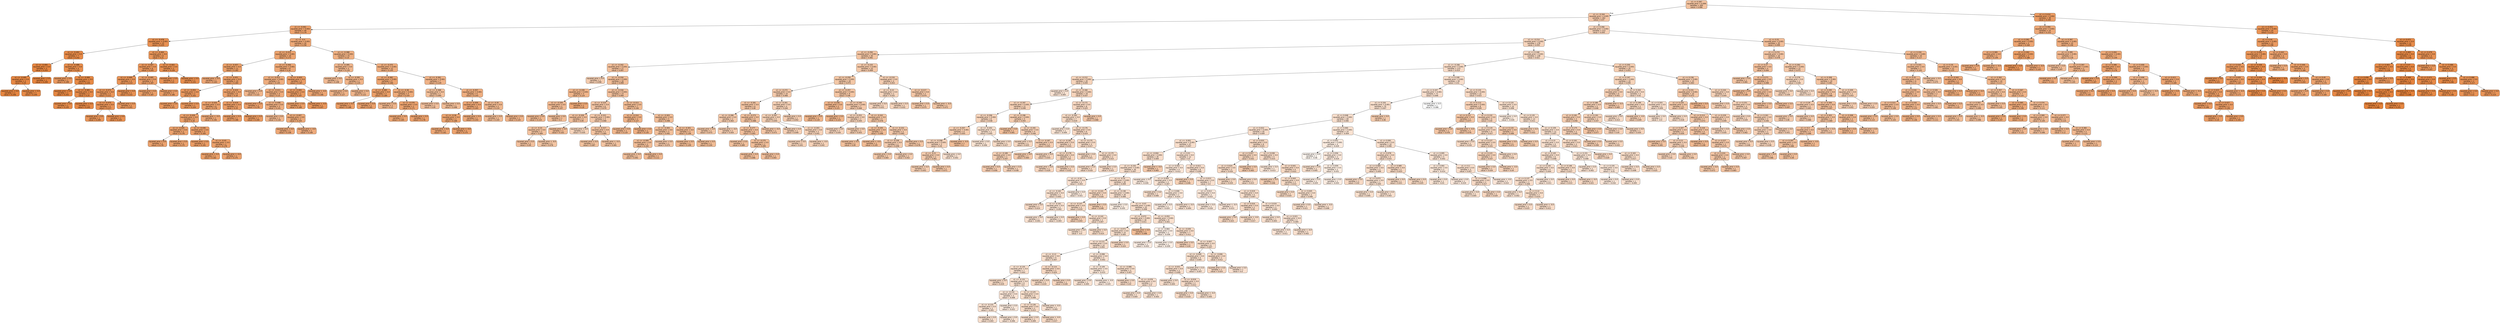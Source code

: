 digraph Tree {
node [shape=box, style="filled, rounded", color="black", fontname="helvetica"] ;
edge [fontname="helvetica"] ;
0 [label="x1 <= 0.387\nsquared_error = 0.006\nsamples = 300\nvalue = 0.086", fillcolor="#f2c29f"] ;
1 [label="x1 <= -0.344\nsquared_error = 0.005\nsamples = 262\nvalue = 0.07", fillcolor="#f4c7a8"] ;
0 -> 1 [labeldistance=2.5, labelangle=45, headlabel="True"] ;
2 [label="x1 <= -0.461\nsquared_error = 0.002\nsamples = 49\nvalue = 0.179", fillcolor="#eca16b"] ;
1 -> 2 ;
3 [label="x1 <= -0.478\nsquared_error = 0.001\nsamples = 15\nvalue = 0.225", fillcolor="#e89051"] ;
2 -> 3 ;
4 [label="x1 <= -0.492\nsquared_error = 0.0\nsamples = 7\nvalue = 0.242", fillcolor="#e78a48"] ;
3 -> 4 ;
5 [label="x1 <= -0.494\nsquared_error = 0.0\nsamples = 3\nvalue = 0.253", fillcolor="#e68641"] ;
4 -> 5 ;
6 [label="x1 <= -0.495\nsquared_error = 0.0\nsamples = 2\nvalue = 0.25", fillcolor="#e68743"] ;
5 -> 6 ;
7 [label="squared_error = 0.0\nsamples = 1\nvalue = 0.256", fillcolor="#e6853f"] ;
6 -> 7 ;
8 [label="squared_error = 0.0\nsamples = 1\nvalue = 0.244", fillcolor="#e78a47"] ;
6 -> 8 ;
9 [label="squared_error = 0.0\nsamples = 1\nvalue = 0.259", fillcolor="#e6843e"] ;
5 -> 9 ;
10 [label="x1 <= -0.488\nsquared_error = 0.0\nsamples = 4\nvalue = 0.233", fillcolor="#e88e4d"] ;
4 -> 10 ;
11 [label="squared_error = 0.0\nsamples = 1\nvalue = 0.199", fillcolor="#ea995f"] ;
10 -> 11 ;
12 [label="x1 <= -0.484\nsquared_error = 0.0\nsamples = 3\nvalue = 0.244", fillcolor="#e78a46"] ;
10 -> 12 ;
13 [label="squared_error = 0.0\nsamples = 1\nvalue = 0.252", fillcolor="#e68742"] ;
12 -> 13 ;
14 [label="x1 <= -0.481\nsquared_error = 0.0\nsamples = 2\nvalue = 0.24", fillcolor="#e78b49"] ;
12 -> 14 ;
15 [label="squared_error = 0.0\nsamples = 1\nvalue = 0.235", fillcolor="#e78d4b"] ;
14 -> 15 ;
16 [label="squared_error = 0.0\nsamples = 1\nvalue = 0.245", fillcolor="#e78946"] ;
14 -> 16 ;
17 [label="x1 <= -0.464\nsquared_error = 0.0\nsamples = 8\nvalue = 0.21", fillcolor="#e99659"] ;
3 -> 17 ;
18 [label="x1 <= -0.467\nsquared_error = 0.0\nsamples = 6\nvalue = 0.205", fillcolor="#ea975c"] ;
17 -> 18 ;
19 [label="x1 <= -0.469\nsquared_error = 0.0\nsamples = 4\nvalue = 0.214", fillcolor="#e99457"] ;
18 -> 19 ;
20 [label="x1 <= -0.472\nsquared_error = 0.0\nsamples = 3\nvalue = 0.211", fillcolor="#e99559"] ;
19 -> 20 ;
21 [label="x1 <= -0.475\nsquared_error = 0.0\nsamples = 2\nvalue = 0.217", fillcolor="#e99356"] ;
20 -> 21 ;
22 [label="squared_error = 0.0\nsamples = 1\nvalue = 0.209", fillcolor="#e9965a"] ;
21 -> 22 ;
23 [label="squared_error = 0.0\nsamples = 1\nvalue = 0.225", fillcolor="#e89051"] ;
21 -> 23 ;
24 [label="squared_error = 0.0\nsamples = 1\nvalue = 0.201", fillcolor="#ea995f"] ;
20 -> 24 ;
25 [label="squared_error = 0.0\nsamples = 1\nvalue = 0.222", fillcolor="#e89153"] ;
19 -> 25 ;
26 [label="x1 <= -0.465\nsquared_error = 0.0\nsamples = 2\nvalue = 0.187", fillcolor="#eb9e67"] ;
18 -> 26 ;
27 [label="squared_error = 0.0\nsamples = 1\nvalue = 0.187", fillcolor="#eb9e66"] ;
26 -> 27 ;
28 [label="squared_error = 0.0\nsamples = 1\nvalue = 0.186", fillcolor="#eb9e67"] ;
26 -> 28 ;
29 [label="x1 <= -0.463\nsquared_error = 0.0\nsamples = 2\nvalue = 0.226", fillcolor="#e89051"] ;
17 -> 29 ;
30 [label="squared_error = 0.0\nsamples = 1\nvalue = 0.22", fillcolor="#e99254"] ;
29 -> 30 ;
31 [label="squared_error = 0.0\nsamples = 1\nvalue = 0.231", fillcolor="#e88e4e"] ;
29 -> 31 ;
32 [label="x1 <= -0.4\nsquared_error = 0.001\nsamples = 34\nvalue = 0.158", fillcolor="#eda876"] ;
2 -> 32 ;
33 [label="x1 <= -0.415\nsquared_error = 0.001\nsamples = 19\nvalue = 0.173", fillcolor="#eca36e"] ;
32 -> 33 ;
34 [label="x1 <= -0.457\nsquared_error = 0.0\nsamples = 11\nvalue = 0.182", fillcolor="#eba069"] ;
33 -> 34 ;
35 [label="squared_error = 0.0\nsamples = 1\nvalue = 0.163", fillcolor="#eda674"] ;
34 -> 35 ;
36 [label="x1 <= -0.451\nsquared_error = 0.0\nsamples = 10\nvalue = 0.184", fillcolor="#eb9f68"] ;
34 -> 36 ;
37 [label="x1 <= -0.454\nsquared_error = 0.0\nsamples = 2\nvalue = 0.202", fillcolor="#ea985e"] ;
36 -> 37 ;
38 [label="squared_error = 0.0\nsamples = 1\nvalue = 0.201", fillcolor="#ea995f"] ;
37 -> 38 ;
39 [label="squared_error = 0.0\nsamples = 1\nvalue = 0.204", fillcolor="#ea985d"] ;
37 -> 39 ;
40 [label="x1 <= -0.424\nsquared_error = 0.0\nsamples = 8\nvalue = 0.18", fillcolor="#eca16b"] ;
36 -> 40 ;
41 [label="x1 <= -0.426\nsquared_error = 0.0\nsamples = 6\nvalue = 0.176", fillcolor="#eca26d"] ;
40 -> 41 ;
42 [label="x1 <= -0.439\nsquared_error = 0.0\nsamples = 5\nvalue = 0.18", fillcolor="#eba06a"] ;
41 -> 42 ;
43 [label="x1 <= -0.445\nsquared_error = 0.0\nsamples = 2\nvalue = 0.176", fillcolor="#eca26d"] ;
42 -> 43 ;
44 [label="squared_error = 0.0\nsamples = 1\nvalue = 0.176", fillcolor="#eca26d"] ;
43 -> 44 ;
45 [label="squared_error = 0.0\nsamples = 1\nvalue = 0.175", fillcolor="#eca26d"] ;
43 -> 45 ;
46 [label="x1 <= -0.436\nsquared_error = 0.0\nsamples = 3\nvalue = 0.183", fillcolor="#eb9f69"] ;
42 -> 46 ;
47 [label="squared_error = 0.0\nsamples = 1\nvalue = 0.191", fillcolor="#eb9c64"] ;
46 -> 47 ;
48 [label="x1 <= -0.43\nsquared_error = 0.0\nsamples = 2\nvalue = 0.178", fillcolor="#eca16b"] ;
46 -> 48 ;
49 [label="squared_error = 0.0\nsamples = 1\nvalue = 0.182", fillcolor="#eba069"] ;
48 -> 49 ;
50 [label="squared_error = -0.0\nsamples = 1\nvalue = 0.175", fillcolor="#eca26d"] ;
48 -> 50 ;
51 [label="squared_error = -0.0\nsamples = 1\nvalue = 0.156", fillcolor="#eda978"] ;
41 -> 51 ;
52 [label="x1 <= -0.419\nsquared_error = 0.0\nsamples = 2\nvalue = 0.19", fillcolor="#eb9d65"] ;
40 -> 52 ;
53 [label="squared_error = 0.0\nsamples = 1\nvalue = 0.186", fillcolor="#eb9e67"] ;
52 -> 53 ;
54 [label="squared_error = 0.0\nsamples = 1\nvalue = 0.194", fillcolor="#ea9b62"] ;
52 -> 54 ;
55 [label="x1 <= -0.406\nsquared_error = 0.001\nsamples = 8\nvalue = 0.16", fillcolor="#eda775"] ;
33 -> 55 ;
56 [label="x1 <= -0.413\nsquared_error = 0.001\nsamples = 5\nvalue = 0.145", fillcolor="#eead7e"] ;
55 -> 56 ;
57 [label="squared_error = 0.0\nsamples = 1\nvalue = 0.122", fillcolor="#f0b58b"] ;
56 -> 57 ;
58 [label="x1 <= -0.411\nsquared_error = 0.0\nsamples = 4\nvalue = 0.15", fillcolor="#eeab7b"] ;
56 -> 58 ;
59 [label="squared_error = 0.0\nsamples = 1\nvalue = 0.178", fillcolor="#eca16c"] ;
58 -> 59 ;
60 [label="x1 <= -0.408\nsquared_error = 0.0\nsamples = 3\nvalue = 0.141", fillcolor="#eeae80"] ;
58 -> 60 ;
61 [label="squared_error = 0.0\nsamples = 1\nvalue = 0.116", fillcolor="#f0b78e"] ;
60 -> 61 ;
62 [label="x1 <= -0.407\nsquared_error = 0.0\nsamples = 2\nvalue = 0.154", fillcolor="#edaa79"] ;
60 -> 62 ;
63 [label="squared_error = 0.0\nsamples = 1\nvalue = 0.158", fillcolor="#eda877"] ;
62 -> 63 ;
64 [label="squared_error = -0.0\nsamples = 1\nvalue = 0.149", fillcolor="#eeab7c"] ;
62 -> 64 ;
65 [label="x1 <= -0.403\nsquared_error = 0.0\nsamples = 3\nvalue = 0.187", fillcolor="#eb9e67"] ;
55 -> 65 ;
66 [label="x1 <= -0.404\nsquared_error = 0.0\nsamples = 2\nvalue = 0.197", fillcolor="#ea9a61"] ;
65 -> 66 ;
67 [label="squared_error = 0.0\nsamples = 1\nvalue = 0.188", fillcolor="#eb9e66"] ;
66 -> 67 ;
68 [label="squared_error = -0.0\nsamples = 1\nvalue = 0.207", fillcolor="#ea975b"] ;
66 -> 68 ;
69 [label="squared_error = -0.0\nsamples = 1\nvalue = 0.166", fillcolor="#eda572"] ;
65 -> 69 ;
70 [label="x1 <= -0.388\nsquared_error = 0.001\nsamples = 15\nvalue = 0.14", fillcolor="#eeaf81"] ;
32 -> 70 ;
71 [label="x1 <= -0.395\nsquared_error = 0.0\nsamples = 3\nvalue = 0.119", fillcolor="#f0b68d"] ;
70 -> 71 ;
72 [label="squared_error = 0.0\nsamples = 1\nvalue = 0.108", fillcolor="#f1ba93"] ;
71 -> 72 ;
73 [label="x1 <= -0.391\nsquared_error = 0.0\nsamples = 2\nvalue = 0.124", fillcolor="#f0b489"] ;
71 -> 73 ;
74 [label="squared_error = 0.0\nsamples = 1\nvalue = 0.127", fillcolor="#efb388"] ;
73 -> 74 ;
75 [label="squared_error = 0.0\nsamples = 1\nvalue = 0.122", fillcolor="#f0b58b"] ;
73 -> 75 ;
76 [label="x1 <= -0.375\nsquared_error = 0.001\nsamples = 12\nvalue = 0.145", fillcolor="#eead7e"] ;
70 -> 76 ;
77 [label="x1 <= -0.382\nsquared_error = 0.001\nsamples = 5\nvalue = 0.166", fillcolor="#eca572"] ;
76 -> 77 ;
78 [label="x1 <= -0.385\nsquared_error = 0.0\nsamples = 2\nvalue = 0.184", fillcolor="#eb9f68"] ;
77 -> 78 ;
79 [label="squared_error = 0.0\nsamples = 1\nvalue = 0.188", fillcolor="#eb9e66"] ;
78 -> 79 ;
80 [label="squared_error = 0.0\nsamples = 1\nvalue = 0.181", fillcolor="#eba06a"] ;
78 -> 80 ;
81 [label="x1 <= -0.38\nsquared_error = 0.001\nsamples = 3\nvalue = 0.154", fillcolor="#edaa79"] ;
77 -> 81 ;
82 [label="squared_error = 0.0\nsamples = 1\nvalue = 0.12", fillcolor="#f0b68c"] ;
81 -> 82 ;
83 [label="x1 <= -0.379\nsquared_error = 0.0\nsamples = 2\nvalue = 0.171", fillcolor="#eca36f"] ;
81 -> 83 ;
84 [label="squared_error = 0.0\nsamples = 1\nvalue = 0.165", fillcolor="#eda673"] ;
83 -> 84 ;
85 [label="squared_error = 0.0\nsamples = 1\nvalue = 0.178", fillcolor="#eca16c"] ;
83 -> 85 ;
86 [label="x1 <= -0.361\nsquared_error = 0.001\nsamples = 7\nvalue = 0.129", fillcolor="#efb287"] ;
76 -> 86 ;
87 [label="x1 <= -0.368\nsquared_error = 0.0\nsamples = 2\nvalue = 0.094", fillcolor="#f2bf9a"] ;
86 -> 87 ;
88 [label="squared_error = 0.0\nsamples = 1\nvalue = 0.09", fillcolor="#f2c09d"] ;
87 -> 88 ;
89 [label="squared_error = 0.0\nsamples = 1\nvalue = 0.098", fillcolor="#f2be98"] ;
87 -> 89 ;
90 [label="x1 <= -0.357\nsquared_error = 0.001\nsamples = 5\nvalue = 0.143", fillcolor="#eead7f"] ;
86 -> 90 ;
91 [label="x1 <= -0.359\nsquared_error = 0.0\nsamples = 3\nvalue = 0.163", fillcolor="#eda674"] ;
90 -> 91 ;
92 [label="x1 <= -0.36\nsquared_error = 0.0\nsamples = 2\nvalue = 0.168", fillcolor="#eca571"] ;
91 -> 92 ;
93 [label="squared_error = 0.0\nsamples = 1\nvalue = 0.161", fillcolor="#eda775"] ;
92 -> 93 ;
94 [label="squared_error = -0.0\nsamples = 1\nvalue = 0.175", fillcolor="#eca26d"] ;
92 -> 94 ;
95 [label="squared_error = 0.0\nsamples = 1\nvalue = 0.153", fillcolor="#edaa79"] ;
91 -> 95 ;
96 [label="x1 <= -0.35\nsquared_error = 0.0\nsamples = 2\nvalue = 0.114", fillcolor="#f0b88f"] ;
90 -> 96 ;
97 [label="squared_error = 0.0\nsamples = 1\nvalue = 0.103", fillcolor="#f1bc95"] ;
96 -> 97 ;
98 [label="squared_error = 0.0\nsamples = 1\nvalue = 0.124", fillcolor="#f0b48a"] ;
96 -> 98 ;
99 [label="x1 <= 0.266\nsquared_error = 0.002\nsamples = 213\nvalue = 0.045", fillcolor="#f5d0b6"] ;
1 -> 99 ;
100 [label="x1 <= -0.214\nsquared_error = 0.002\nsamples = 178\nvalue = 0.035", fillcolor="#f6d4bc"] ;
99 -> 100 ;
101 [label="x1 <= -0.294\nsquared_error = 0.001\nsamples = 40\nvalue = 0.081", fillcolor="#f3c4a2"] ;
100 -> 101 ;
102 [label="x1 <= -0.342\nsquared_error = 0.001\nsamples = 17\nvalue = 0.097", fillcolor="#f2be99"] ;
101 -> 102 ;
103 [label="squared_error = 0.0\nsamples = 1\nvalue = 0.058", fillcolor="#f4ccaf"] ;
102 -> 103 ;
104 [label="x1 <= -0.334\nsquared_error = 0.001\nsamples = 16\nvalue = 0.099", fillcolor="#f1bd97"] ;
102 -> 104 ;
105 [label="x1 <= -0.339\nsquared_error = 0.001\nsamples = 3\nvalue = 0.124", fillcolor="#f0b489"] ;
104 -> 105 ;
106 [label="x1 <= -0.339\nsquared_error = 0.0\nsamples = 2\nvalue = 0.107", fillcolor="#f1ba93"] ;
105 -> 106 ;
107 [label="squared_error = 0.0\nsamples = 1\nvalue = 0.114", fillcolor="#f0b88f"] ;
106 -> 107 ;
108 [label="squared_error = 0.0\nsamples = 1\nvalue = 0.1", fillcolor="#f1bd97"] ;
106 -> 108 ;
109 [label="squared_error = 0.0\nsamples = 1\nvalue = 0.16", fillcolor="#eda876"] ;
105 -> 109 ;
110 [label="x1 <= -0.316\nsquared_error = 0.001\nsamples = 13\nvalue = 0.094", fillcolor="#f2bf9b"] ;
104 -> 110 ;
111 [label="x1 <= -0.324\nsquared_error = 0.0\nsamples = 6\nvalue = 0.079", fillcolor="#f3c4a3"] ;
110 -> 111 ;
112 [label="x1 <= -0.328\nsquared_error = 0.0\nsamples = 3\nvalue = 0.09", fillcolor="#f2c09d"] ;
111 -> 112 ;
113 [label="x1 <= -0.33\nsquared_error = 0.0\nsamples = 2\nvalue = 0.084", fillcolor="#f3c3a0"] ;
112 -> 113 ;
114 [label="squared_error = 0.0\nsamples = 1\nvalue = 0.09", fillcolor="#f2c09d"] ;
113 -> 114 ;
115 [label="squared_error = -0.0\nsamples = 1\nvalue = 0.078", fillcolor="#f3c5a3"] ;
113 -> 115 ;
116 [label="squared_error = 0.0\nsamples = 1\nvalue = 0.102", fillcolor="#f1bc96"] ;
112 -> 116 ;
117 [label="x1 <= -0.321\nsquared_error = 0.001\nsamples = 3\nvalue = 0.068", fillcolor="#f4c8a9"] ;
111 -> 117 ;
118 [label="squared_error = 0.0\nsamples = 1\nvalue = 0.035", fillcolor="#f6d4bb"] ;
117 -> 118 ;
119 [label="x1 <= -0.317\nsquared_error = 0.0\nsamples = 2\nvalue = 0.084", fillcolor="#f3c3a0"] ;
117 -> 119 ;
120 [label="squared_error = 0.0\nsamples = 1\nvalue = 0.087", fillcolor="#f2c29e"] ;
119 -> 120 ;
121 [label="squared_error = -0.0\nsamples = 1\nvalue = 0.081", fillcolor="#f3c4a2"] ;
119 -> 121 ;
122 [label="x1 <= -0.313\nsquared_error = 0.0\nsamples = 7\nvalue = 0.106", fillcolor="#f1bb94"] ;
110 -> 122 ;
123 [label="x1 <= -0.314\nsquared_error = 0.0\nsamples = 2\nvalue = 0.127", fillcolor="#efb388"] ;
122 -> 123 ;
124 [label="squared_error = 0.0\nsamples = 1\nvalue = 0.119", fillcolor="#f0b68c"] ;
123 -> 124 ;
125 [label="squared_error = 0.0\nsamples = 1\nvalue = 0.135", fillcolor="#efb083"] ;
123 -> 125 ;
126 [label="x1 <= -0.303\nsquared_error = 0.0\nsamples = 5\nvalue = 0.098", fillcolor="#f2be98"] ;
122 -> 126 ;
127 [label="x1 <= -0.304\nsquared_error = 0.0\nsamples = 3\nvalue = 0.092", fillcolor="#f2c09b"] ;
126 -> 127 ;
128 [label="x1 <= -0.309\nsquared_error = 0.0\nsamples = 2\nvalue = 0.102", fillcolor="#f1bc96"] ;
127 -> 128 ;
129 [label="squared_error = 0.0\nsamples = 1\nvalue = 0.092", fillcolor="#f2c09c"] ;
128 -> 129 ;
130 [label="squared_error = 0.0\nsamples = 1\nvalue = 0.111", fillcolor="#f1b991"] ;
128 -> 130 ;
131 [label="squared_error = 0.0\nsamples = 1\nvalue = 0.074", fillcolor="#f3c6a6"] ;
127 -> 131 ;
132 [label="x1 <= -0.301\nsquared_error = 0.0\nsamples = 2\nvalue = 0.106", fillcolor="#f1bb94"] ;
126 -> 132 ;
133 [label="squared_error = 0.0\nsamples = 1\nvalue = 0.109", fillcolor="#f1ba92"] ;
132 -> 133 ;
134 [label="squared_error = 0.0\nsamples = 1\nvalue = 0.104", fillcolor="#f1bc95"] ;
132 -> 134 ;
135 [label="x1 <= -0.225\nsquared_error = 0.001\nsamples = 23\nvalue = 0.069", fillcolor="#f4c8a8"] ;
101 -> 135 ;
136 [label="x1 <= -0.259\nsquared_error = 0.001\nsamples = 19\nvalue = 0.073", fillcolor="#f3c7a6"] ;
135 -> 136 ;
137 [label="x1 <= -0.272\nsquared_error = 0.0\nsamples = 10\nvalue = 0.066", fillcolor="#f4c9aa"] ;
136 -> 137 ;
138 [label="x1 <= -0.281\nsquared_error = 0.0\nsamples = 6\nvalue = 0.08", fillcolor="#f3c4a2"] ;
137 -> 138 ;
139 [label="x1 <= -0.286\nsquared_error = 0.0\nsamples = 2\nvalue = 0.063", fillcolor="#f4caac"] ;
138 -> 139 ;
140 [label="squared_error = 0.0\nsamples = 1\nvalue = 0.073", fillcolor="#f3c7a6"] ;
139 -> 140 ;
141 [label="squared_error = -0.0\nsamples = 1\nvalue = 0.054", fillcolor="#f5cdb1"] ;
139 -> 141 ;
142 [label="x1 <= -0.273\nsquared_error = 0.0\nsamples = 4\nvalue = 0.088", fillcolor="#f2c19e"] ;
138 -> 142 ;
143 [label="x1 <= -0.277\nsquared_error = 0.0\nsamples = 3\nvalue = 0.093", fillcolor="#f2bf9b"] ;
142 -> 143 ;
144 [label="squared_error = 0.0\nsamples = 1\nvalue = 0.089", fillcolor="#f2c19d"] ;
143 -> 144 ;
145 [label="x1 <= -0.275\nsquared_error = 0.0\nsamples = 2\nvalue = 0.095", fillcolor="#f2bf9a"] ;
143 -> 145 ;
146 [label="squared_error = 0.0\nsamples = 1\nvalue = 0.096", fillcolor="#f2be99"] ;
145 -> 146 ;
147 [label="squared_error = 0.0\nsamples = 1\nvalue = 0.093", fillcolor="#f2bf9b"] ;
145 -> 147 ;
148 [label="squared_error = -0.0\nsamples = 1\nvalue = 0.073", fillcolor="#f3c6a6"] ;
142 -> 148 ;
149 [label="x1 <= -0.261\nsquared_error = 0.0\nsamples = 4\nvalue = 0.046", fillcolor="#f5d0b5"] ;
137 -> 149 ;
150 [label="x1 <= -0.267\nsquared_error = 0.0\nsamples = 3\nvalue = 0.044", fillcolor="#f5d1b6"] ;
149 -> 150 ;
151 [label="squared_error = 0.0\nsamples = 1\nvalue = 0.049", fillcolor="#f5cfb4"] ;
150 -> 151 ;
152 [label="x1 <= -0.263\nsquared_error = 0.0\nsamples = 2\nvalue = 0.041", fillcolor="#f6d2b8"] ;
150 -> 152 ;
153 [label="squared_error = 0.0\nsamples = 1\nvalue = 0.041", fillcolor="#f6d2b8"] ;
152 -> 153 ;
154 [label="squared_error = -0.0\nsamples = 1\nvalue = 0.042", fillcolor="#f6d2b8"] ;
152 -> 154 ;
155 [label="squared_error = 0.0\nsamples = 1\nvalue = 0.052", fillcolor="#f5ceb2"] ;
149 -> 155 ;
156 [label="x1 <= -0.257\nsquared_error = 0.001\nsamples = 9\nvalue = 0.08", fillcolor="#f3c4a2"] ;
136 -> 156 ;
157 [label="x1 <= -0.258\nsquared_error = 0.0\nsamples = 2\nvalue = 0.121", fillcolor="#f0b58b"] ;
156 -> 157 ;
158 [label="squared_error = 0.0\nsamples = 1\nvalue = 0.119", fillcolor="#f0b68c"] ;
157 -> 158 ;
159 [label="squared_error = 0.0\nsamples = 1\nvalue = 0.123", fillcolor="#f0b58a"] ;
157 -> 159 ;
160 [label="x1 <= -0.249\nsquared_error = 0.001\nsamples = 7\nvalue = 0.068", fillcolor="#f4c8a9"] ;
156 -> 160 ;
161 [label="x1 <= -0.253\nsquared_error = 0.0\nsamples = 2\nvalue = 0.044", fillcolor="#f5d1b7"] ;
160 -> 161 ;
162 [label="squared_error = 0.0\nsamples = 1\nvalue = 0.034", fillcolor="#f6d4bc"] ;
161 -> 162 ;
163 [label="squared_error = 0.0\nsamples = 1\nvalue = 0.053", fillcolor="#f5ceb1"] ;
161 -> 163 ;
164 [label="x1 <= -0.242\nsquared_error = 0.0\nsamples = 5\nvalue = 0.078", fillcolor="#f3c5a3"] ;
160 -> 164 ;
165 [label="x1 <= -0.245\nsquared_error = 0.0\nsamples = 2\nvalue = 0.098", fillcolor="#f2be98"] ;
164 -> 165 ;
166 [label="squared_error = 0.0\nsamples = 1\nvalue = 0.09", fillcolor="#f2c09c"] ;
165 -> 166 ;
167 [label="squared_error = -0.0\nsamples = 1\nvalue = 0.105", fillcolor="#f1bb94"] ;
165 -> 167 ;
168 [label="x1 <= -0.232\nsquared_error = 0.0\nsamples = 3\nvalue = 0.065", fillcolor="#f4c9ab"] ;
164 -> 168 ;
169 [label="x1 <= -0.238\nsquared_error = 0.0\nsamples = 2\nvalue = 0.058", fillcolor="#f4ccaf"] ;
168 -> 169 ;
170 [label="squared_error = 0.0\nsamples = 1\nvalue = 0.064", fillcolor="#f4caab"] ;
169 -> 170 ;
171 [label="squared_error = 0.0\nsamples = 1\nvalue = 0.052", fillcolor="#f5ceb2"] ;
169 -> 171 ;
172 [label="squared_error = 0.0\nsamples = 1\nvalue = 0.078", fillcolor="#f3c5a4"] ;
168 -> 172 ;
173 [label="x1 <= -0.219\nsquared_error = 0.0\nsamples = 4\nvalue = 0.053", fillcolor="#f5ceb2"] ;
135 -> 173 ;
174 [label="x1 <= -0.22\nsquared_error = 0.0\nsamples = 2\nvalue = 0.032", fillcolor="#f6d5bd"] ;
173 -> 174 ;
175 [label="squared_error = 0.0\nsamples = 1\nvalue = 0.031", fillcolor="#f6d5be"] ;
174 -> 175 ;
176 [label="squared_error = 0.0\nsamples = 1\nvalue = 0.032", fillcolor="#f6d5bd"] ;
174 -> 176 ;
177 [label="x1 <= -0.217\nsquared_error = 0.0\nsamples = 2\nvalue = 0.074", fillcolor="#f3c6a6"] ;
173 -> 177 ;
178 [label="squared_error = 0.0\nsamples = 1\nvalue = 0.075", fillcolor="#f3c6a5"] ;
177 -> 178 ;
179 [label="squared_error = -0.0\nsamples = 1\nvalue = 0.072", fillcolor="#f3c7a6"] ;
177 -> 179 ;
180 [label="x1 <= 0.168\nsquared_error = 0.001\nsamples = 138\nvalue = 0.021", fillcolor="#f7d9c3"] ;
100 -> 180 ;
181 [label="x1 <= -0.166\nsquared_error = 0.001\nsamples = 113\nvalue = 0.014", fillcolor="#f8dbc7"] ;
180 -> 181 ;
182 [label="x1 <= -0.212\nsquared_error = 0.001\nsamples = 20\nvalue = 0.035", fillcolor="#f6d4bb"] ;
181 -> 182 ;
183 [label="squared_error = 0.0\nsamples = 1\nvalue = -0.005", fillcolor="#f9e2d2"] ;
182 -> 183 ;
184 [label="x1 <= -0.184\nsquared_error = 0.001\nsamples = 19\nvalue = 0.037", fillcolor="#f6d3ba"] ;
182 -> 184 ;
185 [label="x1 <= -0.197\nsquared_error = 0.001\nsamples = 11\nvalue = 0.046", fillcolor="#f5d0b5"] ;
184 -> 185 ;
186 [label="x1 <= -0.206\nsquared_error = 0.002\nsamples = 6\nvalue = 0.038", fillcolor="#f6d3ba"] ;
185 -> 186 ;
187 [label="x1 <= -0.207\nsquared_error = 0.001\nsamples = 4\nvalue = 0.055", fillcolor="#f5cdb0"] ;
186 -> 187 ;
188 [label="x1 <= -0.208\nsquared_error = 0.001\nsamples = 3\nvalue = 0.04", fillcolor="#f6d2b9"] ;
187 -> 188 ;
189 [label="x1 <= -0.21\nsquared_error = 0.0\nsamples = 2\nvalue = 0.061", fillcolor="#f4cbad"] ;
188 -> 189 ;
190 [label="squared_error = 0.0\nsamples = 1\nvalue = 0.052", fillcolor="#f5ceb2"] ;
189 -> 190 ;
191 [label="squared_error = 0.0\nsamples = 1\nvalue = 0.071", fillcolor="#f3c7a7"] ;
189 -> 191 ;
192 [label="squared_error = 0.0\nsamples = 1\nvalue = -0.002", fillcolor="#f9e1d0"] ;
188 -> 192 ;
193 [label="squared_error = -0.0\nsamples = 1\nvalue = 0.1", fillcolor="#f1bd97"] ;
187 -> 193 ;
194 [label="x1 <= -0.202\nsquared_error = 0.0\nsamples = 2\nvalue = 0.005", fillcolor="#f8dfcc"] ;
186 -> 194 ;
195 [label="squared_error = 0.0\nsamples = 1\nvalue = -0.006", fillcolor="#f9e3d2"] ;
194 -> 195 ;
196 [label="squared_error = 0.0\nsamples = 1\nvalue = 0.017", fillcolor="#f7dbc6"] ;
194 -> 196 ;
197 [label="x1 <= -0.196\nsquared_error = 0.001\nsamples = 5\nvalue = 0.055", fillcolor="#f5cdb0"] ;
185 -> 197 ;
198 [label="squared_error = 0.0\nsamples = 1\nvalue = 0.091", fillcolor="#f2c09c"] ;
197 -> 198 ;
199 [label="x1 <= -0.192\nsquared_error = 0.0\nsamples = 4\nvalue = 0.046", fillcolor="#f5d0b6"] ;
197 -> 199 ;
200 [label="squared_error = 0.0\nsamples = 1\nvalue = 0.025", fillcolor="#f7d8c1"] ;
199 -> 200 ;
201 [label="x1 <= -0.187\nsquared_error = 0.0\nsamples = 3\nvalue = 0.052", fillcolor="#f5ceb2"] ;
199 -> 201 ;
202 [label="x1 <= -0.189\nsquared_error = 0.0\nsamples = 2\nvalue = 0.047", fillcolor="#f5d0b5"] ;
201 -> 202 ;
203 [label="squared_error = 0.0\nsamples = 1\nvalue = 0.056", fillcolor="#f5ccb0"] ;
202 -> 203 ;
204 [label="squared_error = 0.0\nsamples = 1\nvalue = 0.038", fillcolor="#f6d3ba"] ;
202 -> 204 ;
205 [label="squared_error = 0.0\nsamples = 1\nvalue = 0.064", fillcolor="#f4caab"] ;
201 -> 205 ;
206 [label="x1 <= -0.172\nsquared_error = 0.0\nsamples = 8\nvalue = 0.025", fillcolor="#f7d7c1"] ;
184 -> 206 ;
207 [label="x1 <= -0.183\nsquared_error = 0.0\nsamples = 7\nvalue = 0.019", fillcolor="#f7dac4"] ;
206 -> 207 ;
208 [label="squared_error = 0.0\nsamples = 1\nvalue = -0.009", fillcolor="#f9e4d4"] ;
207 -> 208 ;
209 [label="x1 <= -0.176\nsquared_error = 0.0\nsamples = 6\nvalue = 0.024", fillcolor="#f7d8c2"] ;
207 -> 209 ;
210 [label="x1 <= -0.181\nsquared_error = 0.0\nsamples = 3\nvalue = 0.031", fillcolor="#f6d5be"] ;
209 -> 210 ;
211 [label="squared_error = 0.0\nsamples = 1\nvalue = 0.033", fillcolor="#f6d5bd"] ;
210 -> 211 ;
212 [label="x1 <= -0.178\nsquared_error = 0.0\nsamples = 2\nvalue = 0.03", fillcolor="#f6d6be"] ;
210 -> 212 ;
213 [label="squared_error = 0.0\nsamples = 1\nvalue = 0.029", fillcolor="#f7d6bf"] ;
212 -> 213 ;
214 [label="squared_error = 0.0\nsamples = 1\nvalue = 0.032", fillcolor="#f6d5bd"] ;
212 -> 214 ;
215 [label="x1 <= -0.175\nsquared_error = 0.0\nsamples = 3\nvalue = 0.017", fillcolor="#f7dac5"] ;
209 -> 215 ;
216 [label="squared_error = 0.0\nsamples = 1\nvalue = 0.021", fillcolor="#f7d9c3"] ;
215 -> 216 ;
217 [label="x1 <= -0.175\nsquared_error = 0.0\nsamples = 2\nvalue = 0.015", fillcolor="#f8dbc6"] ;
215 -> 217 ;
218 [label="squared_error = 0.0\nsamples = 1\nvalue = 0.016", fillcolor="#f8dbc6"] ;
217 -> 218 ;
219 [label="squared_error = 0.0\nsamples = 1\nvalue = 0.015", fillcolor="#f8dbc7"] ;
217 -> 219 ;
220 [label="squared_error = 0.0\nsamples = 1\nvalue = 0.068", fillcolor="#f4c8a9"] ;
206 -> 220 ;
221 [label="x1 <= 0.109\nsquared_error = 0.001\nsamples = 93\nvalue = 0.01", fillcolor="#f8ddca"] ;
181 -> 221 ;
222 [label="x1 <= 0.107\nsquared_error = 0.001\nsamples = 71\nvalue = 0.006", fillcolor="#f8decc"] ;
221 -> 222 ;
223 [label="x1 <= 0.104\nsquared_error = 0.001\nsamples = 70\nvalue = 0.007", fillcolor="#f8decb"] ;
222 -> 223 ;
224 [label="x1 <= 0.048\nsquared_error = 0.001\nsamples = 69\nvalue = 0.006", fillcolor="#f8decc"] ;
223 -> 224 ;
225 [label="x1 <= 0.022\nsquared_error = 0.001\nsamples = 55\nvalue = 0.009", fillcolor="#f8ddca"] ;
224 -> 225 ;
226 [label="x1 <= -0.001\nsquared_error = 0.001\nsamples = 47\nvalue = 0.007", fillcolor="#f8decb"] ;
225 -> 226 ;
227 [label="x1 <= -0.004\nsquared_error = 0.001\nsamples = 35\nvalue = 0.009", fillcolor="#f8ddca"] ;
226 -> 227 ;
228 [label="x1 <= -0.155\nsquared_error = 0.001\nsamples = 34\nvalue = 0.007", fillcolor="#f8decb"] ;
227 -> 228 ;
229 [label="x1 <= -0.16\nsquared_error = 0.0\nsamples = 4\nvalue = -0.003", fillcolor="#f9e1d1"] ;
228 -> 229 ;
230 [label="x1 <= -0.162\nsquared_error = 0.0\nsamples = 3\nvalue = 0.003", fillcolor="#f8dfcd"] ;
229 -> 230 ;
231 [label="squared_error = 0.0\nsamples = 1\nvalue = 0.014", fillcolor="#f8dbc7"] ;
230 -> 231 ;
232 [label="x1 <= -0.161\nsquared_error = 0.0\nsamples = 2\nvalue = -0.002", fillcolor="#f9e1d0"] ;
230 -> 232 ;
233 [label="squared_error = 0.0\nsamples = 1\nvalue = -0.001", fillcolor="#f9e1d0"] ;
232 -> 233 ;
234 [label="squared_error = 0.0\nsamples = 1\nvalue = -0.003", fillcolor="#f9e2d1"] ;
232 -> 234 ;
235 [label="squared_error = 0.0\nsamples = 1\nvalue = -0.021", fillcolor="#fae8db"] ;
229 -> 235 ;
236 [label="x1 <= -0.14\nsquared_error = 0.001\nsamples = 30\nvalue = 0.009", fillcolor="#f8ddca"] ;
228 -> 236 ;
237 [label="x1 <= -0.141\nsquared_error = 0.0\nsamples = 4\nvalue = 0.026", fillcolor="#f7d7c0"] ;
236 -> 237 ;
238 [label="x1 <= -0.147\nsquared_error = 0.0\nsamples = 3\nvalue = 0.019", fillcolor="#f7dac4"] ;
237 -> 238 ;
239 [label="squared_error = 0.0\nsamples = 1\nvalue = 0.043", fillcolor="#f6d1b7"] ;
238 -> 239 ;
240 [label="x1 <= -0.142\nsquared_error = 0.0\nsamples = 2\nvalue = 0.007", fillcolor="#f8decb"] ;
238 -> 240 ;
241 [label="squared_error = 0.0\nsamples = 1\nvalue = -0.0", fillcolor="#f9e1cf"] ;
240 -> 241 ;
242 [label="squared_error = 0.0\nsamples = 1\nvalue = 0.014", fillcolor="#f8dcc7"] ;
240 -> 242 ;
243 [label="squared_error = 0.0\nsamples = 1\nvalue = 0.048", fillcolor="#f5d0b4"] ;
237 -> 243 ;
244 [label="x1 <= -0.138\nsquared_error = 0.001\nsamples = 26\nvalue = 0.006", fillcolor="#f8decc"] ;
236 -> 244 ;
245 [label="squared_error = 0.0\nsamples = 1\nvalue = -0.035", fillcolor="#fbede2"] ;
244 -> 245 ;
246 [label="x1 <= -0.07\nsquared_error = 0.001\nsamples = 25\nvalue = 0.008", fillcolor="#f8decb"] ;
244 -> 246 ;
247 [label="x1 <= -0.072\nsquared_error = 0.001\nsamples = 16\nvalue = 0.011", fillcolor="#f8ddc9"] ;
246 -> 247 ;
248 [label="x1 <= -0.073\nsquared_error = 0.0\nsamples = 15\nvalue = 0.005", fillcolor="#f8dfcc"] ;
247 -> 248 ;
249 [label="x1 <= -0.112\nsquared_error = 0.0\nsamples = 14\nvalue = 0.004", fillcolor="#f8dfcd"] ;
248 -> 249 ;
250 [label="x1 <= -0.12\nsquared_error = 0.0\nsamples = 9\nvalue = 0.007", fillcolor="#f8decb"] ;
249 -> 250 ;
251 [label="x1 <= -0.135\nsquared_error = 0.0\nsamples = 7\nvalue = 0.003", fillcolor="#f9e0ce"] ;
250 -> 251 ;
252 [label="squared_error = 0.0\nsamples = 1\nvalue = 0.019", fillcolor="#f7dac4"] ;
251 -> 252 ;
253 [label="x1 <= -0.131\nsquared_error = 0.0\nsamples = 6\nvalue = -0.0", fillcolor="#f9e1cf"] ;
251 -> 253 ;
254 [label="x1 <= -0.132\nsquared_error = 0.0\nsamples = 3\nvalue = -0.008", fillcolor="#f9e3d4"] ;
253 -> 254 ;
255 [label="x1 <= -0.133\nsquared_error = 0.0\nsamples = 2\nvalue = -0.001", fillcolor="#f9e1d0"] ;
254 -> 255 ;
256 [label="squared_error = 0.0\nsamples = 1\nvalue = 0.003", fillcolor="#f8dfcd"] ;
255 -> 256 ;
257 [label="squared_error = 0.0\nsamples = 1\nvalue = -0.006", fillcolor="#f9e3d3"] ;
255 -> 257 ;
258 [label="squared_error = 0.0\nsamples = 1\nvalue = -0.022", fillcolor="#fae8db"] ;
254 -> 258 ;
259 [label="x1 <= -0.125\nsquared_error = 0.0\nsamples = 3\nvalue = 0.008", fillcolor="#f8deca"] ;
253 -> 259 ;
260 [label="x1 <= -0.128\nsquared_error = 0.0\nsamples = 2\nvalue = 0.013", fillcolor="#f8dcc8"] ;
259 -> 260 ;
261 [label="squared_error = 0.0\nsamples = 1\nvalue = 0.009", fillcolor="#f8ddca"] ;
260 -> 261 ;
262 [label="squared_error = -0.0\nsamples = 1\nvalue = 0.017", fillcolor="#f7dac5"] ;
260 -> 262 ;
263 [label="squared_error = -0.0\nsamples = 1\nvalue = -0.002", fillcolor="#f9e1d0"] ;
259 -> 263 ;
264 [label="x1 <= -0.114\nsquared_error = 0.0\nsamples = 2\nvalue = 0.024", fillcolor="#f7d8c2"] ;
250 -> 264 ;
265 [label="squared_error = 0.0\nsamples = 1\nvalue = 0.019", fillcolor="#f7dac4"] ;
264 -> 265 ;
266 [label="squared_error = 0.0\nsamples = 1\nvalue = 0.028", fillcolor="#f7d6bf"] ;
264 -> 266 ;
267 [label="x1 <= -0.098\nsquared_error = 0.0\nsamples = 5\nvalue = -0.002", fillcolor="#f9e1d0"] ;
249 -> 267 ;
268 [label="x1 <= -0.109\nsquared_error = 0.0\nsamples = 2\nvalue = -0.015", fillcolor="#fae6d7"] ;
267 -> 268 ;
269 [label="squared_error = 0.0\nsamples = 1\nvalue = -0.005", fillcolor="#f9e2d2"] ;
268 -> 269 ;
270 [label="squared_error = -0.0\nsamples = 1\nvalue = -0.025", fillcolor="#fbe9dd"] ;
268 -> 270 ;
271 [label="x1 <= -0.086\nsquared_error = 0.0\nsamples = 3\nvalue = 0.007", fillcolor="#f8decb"] ;
267 -> 271 ;
272 [label="squared_error = 0.0\nsamples = 1\nvalue = 0.02", fillcolor="#f7d9c4"] ;
271 -> 272 ;
273 [label="x1 <= -0.078\nsquared_error = 0.0\nsamples = 2\nvalue = 0.0", fillcolor="#f9e0cf"] ;
271 -> 273 ;
274 [label="squared_error = 0.0\nsamples = 1\nvalue = 0.004", fillcolor="#f8dfcd"] ;
273 -> 274 ;
275 [label="squared_error = 0.0\nsamples = 1\nvalue = -0.003", fillcolor="#f9e2d1"] ;
273 -> 275 ;
276 [label="squared_error = 0.0\nsamples = 1\nvalue = 0.024", fillcolor="#f7d8c2"] ;
248 -> 276 ;
277 [label="squared_error = 0.0\nsamples = 1\nvalue = 0.098", fillcolor="#f2be98"] ;
247 -> 277 ;
278 [label="x1 <= -0.052\nsquared_error = 0.001\nsamples = 9\nvalue = 0.001", fillcolor="#f9e0ce"] ;
246 -> 278 ;
279 [label="x1 <= -0.064\nsquared_error = 0.0\nsamples = 2\nvalue = -0.036", fillcolor="#fbede3"] ;
278 -> 279 ;
280 [label="squared_error = 0.0\nsamples = 1\nvalue = -0.033", fillcolor="#fbece2"] ;
279 -> 280 ;
281 [label="squared_error = 0.0\nsamples = 1\nvalue = -0.039", fillcolor="#fcefe5"] ;
279 -> 281 ;
282 [label="x1 <= -0.039\nsquared_error = 0.0\nsamples = 7\nvalue = 0.012", fillcolor="#f8dcc8"] ;
278 -> 282 ;
283 [label="squared_error = 0.0\nsamples = 1\nvalue = 0.04", fillcolor="#f6d2b9"] ;
282 -> 283 ;
284 [label="x1 <= -0.007\nsquared_error = 0.0\nsamples = 6\nvalue = 0.007", fillcolor="#f8decb"] ;
282 -> 284 ;
285 [label="x1 <= -0.009\nsquared_error = 0.0\nsamples = 4\nvalue = 0.005", fillcolor="#f8dfcc"] ;
284 -> 285 ;
286 [label="x1 <= -0.031\nsquared_error = 0.0\nsamples = 3\nvalue = 0.009", fillcolor="#f8ddca"] ;
285 -> 286 ;
287 [label="squared_error = 0.0\nsamples = 1\nvalue = 0.004", fillcolor="#f8dfcd"] ;
286 -> 287 ;
288 [label="x1 <= -0.019\nsquared_error = 0.0\nsamples = 2\nvalue = 0.012", fillcolor="#f8dcc9"] ;
286 -> 288 ;
289 [label="squared_error = 0.0\nsamples = 1\nvalue = 0.019", fillcolor="#f7dac5"] ;
288 -> 289 ;
290 [label="squared_error = -0.0\nsamples = 1\nvalue = 0.005", fillcolor="#f8dfcc"] ;
288 -> 290 ;
291 [label="squared_error = 0.0\nsamples = 1\nvalue = -0.007", fillcolor="#f9e3d3"] ;
285 -> 291 ;
292 [label="x1 <= -0.006\nsquared_error = 0.0\nsamples = 2\nvalue = 0.012", fillcolor="#f8dcc8"] ;
284 -> 292 ;
293 [label="squared_error = 0.0\nsamples = 1\nvalue = 0.024", fillcolor="#f7d8c2"] ;
292 -> 293 ;
294 [label="squared_error = 0.0\nsamples = 1\nvalue = 0.0", fillcolor="#f9e0cf"] ;
292 -> 294 ;
295 [label="squared_error = -0.0\nsamples = 1\nvalue = 0.065", fillcolor="#f4c9ab"] ;
227 -> 295 ;
296 [label="x1 <= 0.01\nsquared_error = 0.0\nsamples = 12\nvalue = 0.0", fillcolor="#f9e0cf"] ;
226 -> 296 ;
297 [label="x1 <= 0.002\nsquared_error = 0.0\nsamples = 4\nvalue = -0.012", fillcolor="#fae5d6"] ;
296 -> 297 ;
298 [label="squared_error = 0.0\nsamples = 1\nvalue = -0.026", fillcolor="#fbeade"] ;
297 -> 298 ;
299 [label="x1 <= 0.003\nsquared_error = 0.0\nsamples = 3\nvalue = -0.007", fillcolor="#f9e3d3"] ;
297 -> 299 ;
300 [label="squared_error = 0.0\nsamples = 1\nvalue = 0.006", fillcolor="#f8decb"] ;
299 -> 300 ;
301 [label="x1 <= 0.006\nsquared_error = 0.0\nsamples = 2\nvalue = -0.014", fillcolor="#fae6d7"] ;
299 -> 301 ;
302 [label="squared_error = 0.0\nsamples = 1\nvalue = -0.024", fillcolor="#fae9dd"] ;
301 -> 302 ;
303 [label="squared_error = -0.0\nsamples = 1\nvalue = -0.004", fillcolor="#f9e2d1"] ;
301 -> 303 ;
304 [label="x1 <= 0.011\nsquared_error = 0.0\nsamples = 8\nvalue = 0.006", fillcolor="#f8decc"] ;
296 -> 304 ;
305 [label="squared_error = 0.0\nsamples = 1\nvalue = 0.046", fillcolor="#f5d0b5"] ;
304 -> 305 ;
306 [label="x1 <= 0.013\nsquared_error = 0.0\nsamples = 7\nvalue = 0.0", fillcolor="#f9e0cf"] ;
304 -> 306 ;
307 [label="x1 <= 0.012\nsquared_error = 0.0\nsamples = 2\nvalue = -0.015", fillcolor="#fae6d8"] ;
306 -> 307 ;
308 [label="squared_error = 0.0\nsamples = 1\nvalue = -0.018", fillcolor="#fae7d9"] ;
307 -> 308 ;
309 [label="squared_error = -0.0\nsamples = 1\nvalue = -0.013", fillcolor="#fae5d7"] ;
307 -> 309 ;
310 [label="x1 <= 0.019\nsquared_error = 0.0\nsamples = 5\nvalue = 0.007", fillcolor="#f8decb"] ;
306 -> 310 ;
311 [label="x1 <= 0.016\nsquared_error = 0.0\nsamples = 2\nvalue = 0.02", fillcolor="#f7d9c4"] ;
310 -> 311 ;
312 [label="squared_error = 0.0\nsamples = 1\nvalue = 0.023", fillcolor="#f7d8c2"] ;
311 -> 312 ;
313 [label="squared_error = -0.0\nsamples = 1\nvalue = 0.017", fillcolor="#f7dbc6"] ;
311 -> 313 ;
314 [label="x1 <= 0.019\nsquared_error = 0.0\nsamples = 3\nvalue = -0.002", fillcolor="#f9e1d0"] ;
310 -> 314 ;
315 [label="squared_error = 0.0\nsamples = 1\nvalue = 0.003", fillcolor="#f8dfcd"] ;
314 -> 315 ;
316 [label="x1 <= 0.021\nsquared_error = 0.0\nsamples = 2\nvalue = -0.005", fillcolor="#f9e2d2"] ;
314 -> 316 ;
317 [label="squared_error = 0.0\nsamples = 1\nvalue = -0.011", fillcolor="#fae4d5"] ;
316 -> 317 ;
318 [label="squared_error = -0.0\nsamples = 1\nvalue = 0.002", fillcolor="#f9e0ce"] ;
316 -> 318 ;
319 [label="x1 <= 0.033\nsquared_error = 0.0\nsamples = 8\nvalue = 0.021", fillcolor="#f7d9c3"] ;
225 -> 319 ;
320 [label="x1 <= 0.027\nsquared_error = 0.0\nsamples = 3\nvalue = 0.032", fillcolor="#f6d5bd"] ;
319 -> 320 ;
321 [label="x1 <= 0.024\nsquared_error = 0.0\nsamples = 2\nvalue = 0.016", fillcolor="#f8dbc6"] ;
320 -> 321 ;
322 [label="squared_error = 0.0\nsamples = 1\nvalue = 0.019", fillcolor="#f7dac4"] ;
321 -> 322 ;
323 [label="squared_error = 0.0\nsamples = 1\nvalue = 0.013", fillcolor="#f8dcc8"] ;
321 -> 323 ;
324 [label="squared_error = 0.0\nsamples = 1\nvalue = 0.063", fillcolor="#f4caac"] ;
320 -> 324 ;
325 [label="x1 <= 0.038\nsquared_error = 0.0\nsamples = 5\nvalue = 0.015", fillcolor="#f8dbc7"] ;
319 -> 325 ;
326 [label="squared_error = 0.0\nsamples = 1\nvalue = -0.013", fillcolor="#fae5d6"] ;
325 -> 326 ;
327 [label="x1 <= 0.041\nsquared_error = 0.0\nsamples = 4\nvalue = 0.022", fillcolor="#f7d9c3"] ;
325 -> 327 ;
328 [label="squared_error = 0.0\nsamples = 1\nvalue = 0.046", fillcolor="#f5d0b5"] ;
327 -> 328 ;
329 [label="x1 <= 0.043\nsquared_error = 0.0\nsamples = 3\nvalue = 0.014", fillcolor="#f8dcc7"] ;
327 -> 329 ;
330 [label="squared_error = 0.0\nsamples = 1\nvalue = 0.024", fillcolor="#f7d8c1"] ;
329 -> 330 ;
331 [label="x1 <= 0.045\nsquared_error = 0.0\nsamples = 2\nvalue = 0.008", fillcolor="#f8deca"] ;
329 -> 331 ;
332 [label="squared_error = 0.0\nsamples = 1\nvalue = 0.011", fillcolor="#f8ddc9"] ;
331 -> 332 ;
333 [label="squared_error = -0.0\nsamples = 1\nvalue = 0.006", fillcolor="#f8decc"] ;
331 -> 333 ;
334 [label="x1 <= 0.065\nsquared_error = 0.001\nsamples = 14\nvalue = -0.004", fillcolor="#f9e2d1"] ;
224 -> 334 ;
335 [label="x1 <= 0.052\nsquared_error = 0.001\nsamples = 4\nvalue = -0.029", fillcolor="#fbebdf"] ;
334 -> 335 ;
336 [label="squared_error = 0.0\nsamples = 1\nvalue = -0.06", fillcolor="#fdf6f0"] ;
335 -> 336 ;
337 [label="x1 <= 0.056\nsquared_error = 0.0\nsamples = 3\nvalue = -0.019", fillcolor="#fae7da"] ;
335 -> 337 ;
338 [label="squared_error = 0.0\nsamples = 1\nvalue = 0.005", fillcolor="#f8dfcc"] ;
337 -> 338 ;
339 [label="x1 <= 0.059\nsquared_error = 0.0\nsamples = 2\nvalue = -0.031", fillcolor="#fbece0"] ;
337 -> 339 ;
340 [label="squared_error = 0.0\nsamples = 1\nvalue = -0.029", fillcolor="#fbebdf"] ;
339 -> 340 ;
341 [label="squared_error = 0.0\nsamples = 1\nvalue = -0.033", fillcolor="#fbece1"] ;
339 -> 341 ;
342 [label="x1 <= 0.091\nsquared_error = 0.0\nsamples = 10\nvalue = 0.006", fillcolor="#f8decb"] ;
334 -> 342 ;
343 [label="x1 <= 0.078\nsquared_error = 0.0\nsamples = 5\nvalue = 0.015", fillcolor="#f8dbc7"] ;
342 -> 343 ;
344 [label="x1 <= 0.069\nsquared_error = 0.0\nsamples = 3\nvalue = 0.009", fillcolor="#f8ddca"] ;
343 -> 344 ;
345 [label="squared_error = 0.0\nsamples = 1\nvalue = 0.02", fillcolor="#f7d9c4"] ;
344 -> 345 ;
346 [label="x1 <= 0.073\nsquared_error = 0.0\nsamples = 2\nvalue = 0.004", fillcolor="#f8dfcd"] ;
344 -> 346 ;
347 [label="squared_error = 0.0\nsamples = 1\nvalue = 0.005", fillcolor="#f8dfcc"] ;
346 -> 347 ;
348 [label="squared_error = 0.0\nsamples = 1\nvalue = 0.003", fillcolor="#f9e0ce"] ;
346 -> 348 ;
349 [label="x1 <= 0.085\nsquared_error = 0.0\nsamples = 2\nvalue = 0.023", fillcolor="#f7d8c2"] ;
343 -> 349 ;
350 [label="squared_error = 0.0\nsamples = 1\nvalue = 0.021", fillcolor="#f7d9c3"] ;
349 -> 350 ;
351 [label="squared_error = 0.0\nsamples = 1\nvalue = 0.025", fillcolor="#f7d8c1"] ;
349 -> 351 ;
352 [label="x1 <= 0.095\nsquared_error = 0.0\nsamples = 5\nvalue = -0.002", fillcolor="#f9e1d0"] ;
342 -> 352 ;
353 [label="x1 <= 0.092\nsquared_error = 0.0\nsamples = 2\nvalue = -0.014", fillcolor="#fae6d7"] ;
352 -> 353 ;
354 [label="squared_error = 0.0\nsamples = 1\nvalue = -0.01", fillcolor="#f9e4d4"] ;
353 -> 354 ;
355 [label="squared_error = 0.0\nsamples = 1\nvalue = -0.019", fillcolor="#fae7da"] ;
353 -> 355 ;
356 [label="x1 <= 0.1\nsquared_error = 0.0\nsamples = 3\nvalue = 0.007", fillcolor="#f8decb"] ;
352 -> 356 ;
357 [label="x1 <= 0.098\nsquared_error = 0.0\nsamples = 2\nvalue = 0.017", fillcolor="#f7dac6"] ;
356 -> 357 ;
358 [label="squared_error = 0.0\nsamples = 1\nvalue = 0.005", fillcolor="#f8dfcc"] ;
357 -> 358 ;
359 [label="squared_error = 0.0\nsamples = 1\nvalue = 0.029", fillcolor="#f7d6bf"] ;
357 -> 359 ;
360 [label="squared_error = -0.0\nsamples = 1\nvalue = -0.014", fillcolor="#fae5d7"] ;
356 -> 360 ;
361 [label="squared_error = 0.0\nsamples = 1\nvalue = 0.06", fillcolor="#f4cbad"] ;
223 -> 361 ;
362 [label="squared_error = 0.0\nsamples = 1\nvalue = -0.086", fillcolor="#ffffff"] ;
222 -> 362 ;
363 [label="x1 <= 0.133\nsquared_error = 0.001\nsamples = 22\nvalue = 0.023", fillcolor="#f7d8c2"] ;
221 -> 363 ;
364 [label="x1 <= 0.113\nsquared_error = 0.001\nsamples = 8\nvalue = 0.049", fillcolor="#f5cfb4"] ;
363 -> 364 ;
365 [label="x1 <= 0.111\nsquared_error = 0.0\nsamples = 2\nvalue = 0.077", fillcolor="#f3c5a4"] ;
364 -> 365 ;
366 [label="squared_error = 0.0\nsamples = 1\nvalue = 0.078", fillcolor="#f3c5a4"] ;
365 -> 366 ;
367 [label="squared_error = -0.0\nsamples = 1\nvalue = 0.076", fillcolor="#f3c5a4"] ;
365 -> 367 ;
368 [label="x1 <= 0.132\nsquared_error = 0.0\nsamples = 6\nvalue = 0.04", fillcolor="#f6d2b9"] ;
364 -> 368 ;
369 [label="x1 <= 0.119\nsquared_error = 0.0\nsamples = 4\nvalue = 0.027", fillcolor="#f7d7c0"] ;
368 -> 369 ;
370 [label="squared_error = 0.0\nsamples = 1\nvalue = 0.016", fillcolor="#f8dbc6"] ;
369 -> 370 ;
371 [label="x1 <= 0.127\nsquared_error = 0.0\nsamples = 3\nvalue = 0.031", fillcolor="#f6d6be"] ;
369 -> 371 ;
372 [label="x1 <= 0.123\nsquared_error = 0.0\nsamples = 2\nvalue = 0.037", fillcolor="#f6d3ba"] ;
371 -> 372 ;
373 [label="squared_error = 0.0\nsamples = 1\nvalue = 0.034", fillcolor="#f6d4bc"] ;
372 -> 373 ;
374 [label="squared_error = -0.0\nsamples = 1\nvalue = 0.04", fillcolor="#f6d2b9"] ;
372 -> 374 ;
375 [label="squared_error = 0.0\nsamples = 1\nvalue = 0.018", fillcolor="#f7dac5"] ;
371 -> 375 ;
376 [label="x1 <= 0.133\nsquared_error = 0.0\nsamples = 2\nvalue = 0.066", fillcolor="#f4c9aa"] ;
368 -> 376 ;
377 [label="squared_error = 0.0\nsamples = 1\nvalue = 0.072", fillcolor="#f3c7a7"] ;
376 -> 377 ;
378 [label="squared_error = 0.0\nsamples = 1\nvalue = 0.059", fillcolor="#f4ccae"] ;
376 -> 378 ;
379 [label="x1 <= 0.133\nsquared_error = 0.0\nsamples = 14\nvalue = 0.008", fillcolor="#f8deca"] ;
363 -> 379 ;
380 [label="squared_error = 0.0\nsamples = 1\nvalue = -0.026", fillcolor="#fbeadd"] ;
379 -> 380 ;
381 [label="x1 <= 0.135\nsquared_error = 0.0\nsamples = 13\nvalue = 0.011", fillcolor="#f8ddc9"] ;
379 -> 381 ;
382 [label="squared_error = 0.0\nsamples = 1\nvalue = 0.053", fillcolor="#f5ceb1"] ;
381 -> 382 ;
383 [label="x1 <= 0.159\nsquared_error = 0.0\nsamples = 12\nvalue = 0.007", fillcolor="#f8decb"] ;
381 -> 383 ;
384 [label="x1 <= 0.15\nsquared_error = 0.0\nsamples = 9\nvalue = 0.003", fillcolor="#f9e0ce"] ;
383 -> 384 ;
385 [label="x1 <= 0.145\nsquared_error = 0.0\nsamples = 6\nvalue = 0.008", fillcolor="#f8decb"] ;
384 -> 385 ;
386 [label="x1 <= 0.144\nsquared_error = 0.0\nsamples = 4\nvalue = 0.004", fillcolor="#f8dfcd"] ;
385 -> 386 ;
387 [label="x1 <= 0.137\nsquared_error = 0.0\nsamples = 3\nvalue = 0.008", fillcolor="#f8ddca"] ;
386 -> 387 ;
388 [label="squared_error = 0.0\nsamples = 1\nvalue = -0.002", fillcolor="#f9e1d0"] ;
387 -> 388 ;
389 [label="x1 <= 0.14\nsquared_error = 0.0\nsamples = 2\nvalue = 0.014", fillcolor="#f8dcc7"] ;
387 -> 389 ;
390 [label="squared_error = 0.0\nsamples = 1\nvalue = 0.015", fillcolor="#f8dbc7"] ;
389 -> 390 ;
391 [label="squared_error = -0.0\nsamples = 1\nvalue = 0.012", fillcolor="#f8dcc8"] ;
389 -> 391 ;
392 [label="squared_error = 0.0\nsamples = 1\nvalue = -0.011", fillcolor="#fae4d5"] ;
386 -> 392 ;
393 [label="x1 <= 0.148\nsquared_error = 0.0\nsamples = 2\nvalue = 0.017", fillcolor="#f7dbc6"] ;
385 -> 393 ;
394 [label="squared_error = 0.0\nsamples = 1\nvalue = 0.013", fillcolor="#f8dcc8"] ;
393 -> 394 ;
395 [label="squared_error = -0.0\nsamples = 1\nvalue = 0.021", fillcolor="#f7d9c4"] ;
393 -> 395 ;
396 [label="x1 <= 0.151\nsquared_error = 0.0\nsamples = 3\nvalue = -0.008", fillcolor="#f9e3d3"] ;
384 -> 396 ;
397 [label="squared_error = 0.0\nsamples = 1\nvalue = -0.002", fillcolor="#f9e1d0"] ;
396 -> 397 ;
398 [label="x1 <= 0.155\nsquared_error = 0.0\nsamples = 2\nvalue = -0.01", fillcolor="#f9e4d5"] ;
396 -> 398 ;
399 [label="squared_error = 0.0\nsamples = 1\nvalue = -0.016", fillcolor="#fae6d8"] ;
398 -> 399 ;
400 [label="squared_error = 0.0\nsamples = 1\nvalue = -0.005", fillcolor="#f9e2d2"] ;
398 -> 400 ;
401 [label="x1 <= 0.161\nsquared_error = 0.0\nsamples = 3\nvalue = 0.021", fillcolor="#f7d9c3"] ;
383 -> 401 ;
402 [label="squared_error = 0.0\nsamples = 1\nvalue = 0.029", fillcolor="#f7d6bf"] ;
401 -> 402 ;
403 [label="x1 <= 0.163\nsquared_error = 0.0\nsamples = 2\nvalue = 0.017", fillcolor="#f7dbc6"] ;
401 -> 403 ;
404 [label="squared_error = 0.0\nsamples = 1\nvalue = 0.008", fillcolor="#f8ddca"] ;
403 -> 404 ;
405 [label="squared_error = 0.0\nsamples = 1\nvalue = 0.025", fillcolor="#f7d8c1"] ;
403 -> 405 ;
406 [label="x1 <= 0.205\nsquared_error = 0.001\nsamples = 25\nvalue = 0.053", fillcolor="#f5ceb1"] ;
180 -> 406 ;
407 [label="x1 <= 0.197\nsquared_error = 0.001\nsamples = 10\nvalue = 0.039", fillcolor="#f6d3b9"] ;
406 -> 407 ;
408 [label="x1 <= 0.194\nsquared_error = 0.0\nsamples = 6\nvalue = 0.051", fillcolor="#f5ceb2"] ;
407 -> 408 ;
409 [label="x1 <= 0.188\nsquared_error = 0.0\nsamples = 5\nvalue = 0.048", fillcolor="#f5cfb4"] ;
408 -> 409 ;
410 [label="x1 <= 0.181\nsquared_error = 0.0\nsamples = 3\nvalue = 0.056", fillcolor="#f5cdb0"] ;
409 -> 410 ;
411 [label="x1 <= 0.175\nsquared_error = 0.0\nsamples = 2\nvalue = 0.045", fillcolor="#f5d0b6"] ;
410 -> 411 ;
412 [label="squared_error = 0.0\nsamples = 1\nvalue = 0.058", fillcolor="#f4ccaf"] ;
411 -> 412 ;
413 [label="squared_error = 0.0\nsamples = 1\nvalue = 0.032", fillcolor="#f6d5bd"] ;
411 -> 413 ;
414 [label="squared_error = 0.0\nsamples = 1\nvalue = 0.077", fillcolor="#f3c5a4"] ;
410 -> 414 ;
415 [label="x1 <= 0.191\nsquared_error = 0.0\nsamples = 2\nvalue = 0.037", fillcolor="#f6d3ba"] ;
409 -> 415 ;
416 [label="squared_error = 0.0\nsamples = 1\nvalue = 0.04", fillcolor="#f6d2b9"] ;
415 -> 416 ;
417 [label="squared_error = 0.0\nsamples = 1\nvalue = 0.034", fillcolor="#f6d4bc"] ;
415 -> 417 ;
418 [label="squared_error = -0.0\nsamples = 1\nvalue = 0.065", fillcolor="#f4c9ab"] ;
408 -> 418 ;
419 [label="x1 <= 0.202\nsquared_error = 0.0\nsamples = 4\nvalue = 0.02", fillcolor="#f7d9c4"] ;
407 -> 419 ;
420 [label="x1 <= 0.199\nsquared_error = 0.0\nsamples = 2\nvalue = 0.031", fillcolor="#f6d6be"] ;
419 -> 420 ;
421 [label="squared_error = 0.0\nsamples = 1\nvalue = 0.013", fillcolor="#f8dcc8"] ;
420 -> 421 ;
422 [label="squared_error = -0.0\nsamples = 1\nvalue = 0.049", fillcolor="#f5cfb4"] ;
420 -> 422 ;
423 [label="x1 <= 0.203\nsquared_error = 0.0\nsamples = 2\nvalue = 0.009", fillcolor="#f8ddca"] ;
419 -> 423 ;
424 [label="squared_error = 0.0\nsamples = 1\nvalue = -0.0", fillcolor="#f9e1cf"] ;
423 -> 424 ;
425 [label="squared_error = 0.0\nsamples = 1\nvalue = 0.018", fillcolor="#f7dac5"] ;
423 -> 425 ;
426 [label="x1 <= 0.236\nsquared_error = 0.001\nsamples = 15\nvalue = 0.063", fillcolor="#f4caac"] ;
406 -> 426 ;
427 [label="x1 <= 0.231\nsquared_error = 0.001\nsamples = 10\nvalue = 0.072", fillcolor="#f3c7a7"] ;
426 -> 427 ;
428 [label="x1 <= 0.229\nsquared_error = 0.0\nsamples = 9\nvalue = 0.067", fillcolor="#f4c9a9"] ;
427 -> 428 ;
429 [label="x1 <= 0.213\nsquared_error = 0.0\nsamples = 7\nvalue = 0.072", fillcolor="#f3c7a7"] ;
428 -> 429 ;
430 [label="x1 <= 0.207\nsquared_error = 0.0\nsamples = 3\nvalue = 0.059", fillcolor="#f4cbae"] ;
429 -> 430 ;
431 [label="squared_error = 0.0\nsamples = 1\nvalue = 0.081", fillcolor="#f3c4a2"] ;
430 -> 431 ;
432 [label="x1 <= 0.21\nsquared_error = 0.0\nsamples = 2\nvalue = 0.048", fillcolor="#f5cfb4"] ;
430 -> 432 ;
433 [label="squared_error = 0.0\nsamples = 1\nvalue = 0.04", fillcolor="#f6d2b9"] ;
432 -> 433 ;
434 [label="squared_error = 0.0\nsamples = 1\nvalue = 0.056", fillcolor="#f5cdb0"] ;
432 -> 434 ;
435 [label="x1 <= 0.218\nsquared_error = 0.0\nsamples = 4\nvalue = 0.083", fillcolor="#f3c3a1"] ;
429 -> 435 ;
436 [label="squared_error = 0.0\nsamples = 1\nvalue = 0.108", fillcolor="#f1ba92"] ;
435 -> 436 ;
437 [label="x1 <= 0.227\nsquared_error = 0.0\nsamples = 3\nvalue = 0.074", fillcolor="#f3c6a6"] ;
435 -> 437 ;
438 [label="x1 <= 0.224\nsquared_error = 0.0\nsamples = 2\nvalue = 0.078", fillcolor="#f3c5a4"] ;
437 -> 438 ;
439 [label="squared_error = 0.0\nsamples = 1\nvalue = 0.072", fillcolor="#f3c7a7"] ;
438 -> 439 ;
440 [label="squared_error = 0.0\nsamples = 1\nvalue = 0.083", fillcolor="#f3c3a1"] ;
438 -> 440 ;
441 [label="squared_error = 0.0\nsamples = 1\nvalue = 0.067", fillcolor="#f4c9aa"] ;
437 -> 441 ;
442 [label="x1 <= 0.229\nsquared_error = 0.0\nsamples = 2\nvalue = 0.049", fillcolor="#f5cfb4"] ;
428 -> 442 ;
443 [label="squared_error = 0.0\nsamples = 1\nvalue = 0.035", fillcolor="#f6d4bc"] ;
442 -> 443 ;
444 [label="squared_error = 0.0\nsamples = 1\nvalue = 0.062", fillcolor="#f4caac"] ;
442 -> 444 ;
445 [label="squared_error = 0.0\nsamples = 1\nvalue = 0.118", fillcolor="#f0b68d"] ;
427 -> 445 ;
446 [label="x1 <= 0.244\nsquared_error = 0.0\nsamples = 5\nvalue = 0.044", fillcolor="#f5d1b7"] ;
426 -> 446 ;
447 [label="squared_error = 0.0\nsamples = 1\nvalue = 0.052", fillcolor="#f5ceb2"] ;
446 -> 447 ;
448 [label="x1 <= 0.251\nsquared_error = 0.0\nsamples = 4\nvalue = 0.042", fillcolor="#f6d2b8"] ;
446 -> 448 ;
449 [label="squared_error = 0.0\nsamples = 1\nvalue = 0.029", fillcolor="#f7d6bf"] ;
448 -> 449 ;
450 [label="x1 <= 0.261\nsquared_error = 0.0\nsamples = 3\nvalue = 0.046", fillcolor="#f5d0b5"] ;
448 -> 450 ;
451 [label="x1 <= 0.258\nsquared_error = 0.0\nsamples = 2\nvalue = 0.043", fillcolor="#f6d1b7"] ;
450 -> 451 ;
452 [label="squared_error = 0.0\nsamples = 1\nvalue = 0.048", fillcolor="#f5cfb4"] ;
451 -> 452 ;
453 [label="squared_error = 0.0\nsamples = 1\nvalue = 0.038", fillcolor="#f6d3ba"] ;
451 -> 453 ;
454 [label="squared_error = 0.0\nsamples = 1\nvalue = 0.051", fillcolor="#f5ceb2"] ;
450 -> 454 ;
455 [label="x1 <= 0.31\nsquared_error = 0.001\nsamples = 35\nvalue = 0.099", fillcolor="#f1bd98"] ;
99 -> 455 ;
456 [label="x1 <= 0.274\nsquared_error = 0.001\nsamples = 16\nvalue = 0.078", fillcolor="#f3c5a4"] ;
455 -> 456 ;
457 [label="x1 <= 0.27\nsquared_error = 0.0\nsamples = 4\nvalue = 0.094", fillcolor="#f2bf9b"] ;
456 -> 457 ;
458 [label="squared_error = 0.0\nsamples = 1\nvalue = 0.081", fillcolor="#f3c4a2"] ;
457 -> 458 ;
459 [label="x1 <= 0.271\nsquared_error = 0.0\nsamples = 3\nvalue = 0.098", fillcolor="#f1bd98"] ;
457 -> 459 ;
460 [label="squared_error = 0.0\nsamples = 1\nvalue = 0.108", fillcolor="#f1ba93"] ;
459 -> 460 ;
461 [label="x1 <= 0.272\nsquared_error = 0.0\nsamples = 2\nvalue = 0.093", fillcolor="#f2bf9b"] ;
459 -> 461 ;
462 [label="squared_error = 0.0\nsamples = 1\nvalue = 0.09", fillcolor="#f2c09d"] ;
461 -> 462 ;
463 [label="squared_error = 0.0\nsamples = 1\nvalue = 0.097", fillcolor="#f2be99"] ;
461 -> 463 ;
464 [label="x1 <= 0.283\nsquared_error = 0.001\nsamples = 12\nvalue = 0.072", fillcolor="#f3c7a7"] ;
456 -> 464 ;
465 [label="x1 <= 0.278\nsquared_error = 0.0\nsamples = 2\nvalue = 0.028", fillcolor="#f7d7bf"] ;
464 -> 465 ;
466 [label="squared_error = 0.0\nsamples = 1\nvalue = 0.039", fillcolor="#f6d3b9"] ;
465 -> 466 ;
467 [label="squared_error = 0.0\nsamples = 1\nvalue = 0.017", fillcolor="#f7dac5"] ;
465 -> 467 ;
468 [label="x1 <= 0.308\nsquared_error = 0.001\nsamples = 10\nvalue = 0.081", fillcolor="#f3c4a2"] ;
464 -> 468 ;
469 [label="x1 <= 0.295\nsquared_error = 0.0\nsamples = 8\nvalue = 0.088", fillcolor="#f2c19e"] ;
468 -> 469 ;
470 [label="x1 <= 0.29\nsquared_error = 0.0\nsamples = 2\nvalue = 0.063", fillcolor="#f4caac"] ;
469 -> 470 ;
471 [label="squared_error = 0.0\nsamples = 1\nvalue = 0.06", fillcolor="#f4cbad"] ;
470 -> 471 ;
472 [label="squared_error = 0.0\nsamples = 1\nvalue = 0.066", fillcolor="#f4c9aa"] ;
470 -> 472 ;
473 [label="x1 <= 0.306\nsquared_error = 0.0\nsamples = 6\nvalue = 0.097", fillcolor="#f2be99"] ;
469 -> 473 ;
474 [label="x1 <= 0.303\nsquared_error = 0.0\nsamples = 4\nvalue = 0.089", fillcolor="#f2c19d"] ;
473 -> 474 ;
475 [label="x1 <= 0.3\nsquared_error = 0.0\nsamples = 3\nvalue = 0.096", fillcolor="#f2be9a"] ;
474 -> 475 ;
476 [label="x1 <= 0.297\nsquared_error = 0.0\nsamples = 2\nvalue = 0.088", fillcolor="#f2c19e"] ;
475 -> 476 ;
477 [label="squared_error = 0.0\nsamples = 1\nvalue = 0.086", fillcolor="#f2c29f"] ;
476 -> 477 ;
478 [label="squared_error = 0.0\nsamples = 1\nvalue = 0.09", fillcolor="#f2c09c"] ;
476 -> 478 ;
479 [label="squared_error = -0.0\nsamples = 1\nvalue = 0.11", fillcolor="#f1b991"] ;
475 -> 479 ;
480 [label="squared_error = 0.0\nsamples = 1\nvalue = 0.071", fillcolor="#f4c7a7"] ;
474 -> 480 ;
481 [label="x1 <= 0.308\nsquared_error = 0.0\nsamples = 2\nvalue = 0.111", fillcolor="#f1b991"] ;
473 -> 481 ;
482 [label="squared_error = 0.0\nsamples = 1\nvalue = 0.12", fillcolor="#f0b68c"] ;
481 -> 482 ;
483 [label="squared_error = 0.0\nsamples = 1\nvalue = 0.102", fillcolor="#f1bc96"] ;
481 -> 483 ;
484 [label="x1 <= 0.309\nsquared_error = 0.0\nsamples = 2\nvalue = 0.053", fillcolor="#f5ceb1"] ;
468 -> 484 ;
485 [label="squared_error = 0.0\nsamples = 1\nvalue = 0.052", fillcolor="#f5ceb2"] ;
484 -> 485 ;
486 [label="squared_error = 0.0\nsamples = 1\nvalue = 0.054", fillcolor="#f5cdb1"] ;
484 -> 486 ;
487 [label="x1 <= 0.334\nsquared_error = 0.001\nsamples = 19\nvalue = 0.117", fillcolor="#f0b78e"] ;
455 -> 487 ;
488 [label="x1 <= 0.331\nsquared_error = 0.0\nsamples = 7\nvalue = 0.105", fillcolor="#f1bb94"] ;
487 -> 488 ;
489 [label="x1 <= 0.32\nsquared_error = 0.0\nsamples = 6\nvalue = 0.11", fillcolor="#f1b991"] ;
488 -> 489 ;
490 [label="x1 <= 0.316\nsquared_error = 0.0\nsamples = 4\nvalue = 0.116", fillcolor="#f0b78e"] ;
489 -> 490 ;
491 [label="x1 <= 0.313\nsquared_error = 0.0\nsamples = 2\nvalue = 0.108", fillcolor="#f1ba93"] ;
490 -> 491 ;
492 [label="squared_error = 0.0\nsamples = 1\nvalue = 0.113", fillcolor="#f0b890"] ;
491 -> 492 ;
493 [label="squared_error = 0.0\nsamples = 1\nvalue = 0.103", fillcolor="#f1bc95"] ;
491 -> 493 ;
494 [label="x1 <= 0.318\nsquared_error = 0.0\nsamples = 2\nvalue = 0.123", fillcolor="#f0b58a"] ;
490 -> 494 ;
495 [label="squared_error = 0.0\nsamples = 1\nvalue = 0.136", fillcolor="#efb083"] ;
494 -> 495 ;
496 [label="squared_error = 0.0\nsamples = 1\nvalue = 0.111", fillcolor="#f1b991"] ;
494 -> 496 ;
497 [label="x1 <= 0.326\nsquared_error = 0.0\nsamples = 2\nvalue = 0.1", fillcolor="#f1bd97"] ;
489 -> 497 ;
498 [label="squared_error = 0.0\nsamples = 1\nvalue = 0.081", fillcolor="#f3c4a2"] ;
497 -> 498 ;
499 [label="squared_error = 0.0\nsamples = 1\nvalue = 0.119", fillcolor="#f0b68d"] ;
497 -> 499 ;
500 [label="squared_error = 0.0\nsamples = 1\nvalue = 0.075", fillcolor="#f3c6a5"] ;
488 -> 500 ;
501 [label="x1 <= 0.35\nsquared_error = 0.001\nsamples = 12\nvalue = 0.123", fillcolor="#f0b58a"] ;
487 -> 501 ;
502 [label="x1 <= 0.342\nsquared_error = 0.0\nsamples = 2\nvalue = 0.152", fillcolor="#eeaa7a"] ;
501 -> 502 ;
503 [label="squared_error = 0.0\nsamples = 1\nvalue = 0.153", fillcolor="#edaa79"] ;
502 -> 503 ;
504 [label="squared_error = -0.0\nsamples = 1\nvalue = 0.151", fillcolor="#eeab7b"] ;
502 -> 504 ;
505 [label="x1 <= 0.362\nsquared_error = 0.0\nsamples = 10\nvalue = 0.117", fillcolor="#f0b78d"] ;
501 -> 505 ;
506 [label="x1 <= 0.357\nsquared_error = 0.0\nsamples = 3\nvalue = 0.101", fillcolor="#f1bd97"] ;
505 -> 506 ;
507 [label="x1 <= 0.352\nsquared_error = 0.0\nsamples = 2\nvalue = 0.098", fillcolor="#f1bd98"] ;
506 -> 507 ;
508 [label="squared_error = 0.0\nsamples = 1\nvalue = 0.101", fillcolor="#f1bd97"] ;
507 -> 508 ;
509 [label="squared_error = -0.0\nsamples = 1\nvalue = 0.096", fillcolor="#f2be99"] ;
507 -> 509 ;
510 [label="squared_error = 0.0\nsamples = 1\nvalue = 0.105", fillcolor="#f1bb94"] ;
506 -> 510 ;
511 [label="x1 <= 0.367\nsquared_error = 0.0\nsamples = 7\nvalue = 0.125", fillcolor="#f0b489"] ;
505 -> 511 ;
512 [label="x1 <= 0.365\nsquared_error = 0.0\nsamples = 2\nvalue = 0.158", fillcolor="#eda877"] ;
511 -> 512 ;
513 [label="squared_error = 0.0\nsamples = 1\nvalue = 0.157", fillcolor="#eda977"] ;
512 -> 513 ;
514 [label="squared_error = 0.0\nsamples = 1\nvalue = 0.16", fillcolor="#eda876"] ;
512 -> 514 ;
515 [label="x1 <= 0.374\nsquared_error = 0.0\nsamples = 5\nvalue = 0.111", fillcolor="#f1b991"] ;
511 -> 515 ;
516 [label="x1 <= 0.369\nsquared_error = 0.0\nsamples = 2\nvalue = 0.105", fillcolor="#f1bb94"] ;
515 -> 516 ;
517 [label="squared_error = 0.0\nsamples = 1\nvalue = 0.115", fillcolor="#f0b78f"] ;
516 -> 517 ;
518 [label="squared_error = 0.0\nsamples = 1\nvalue = 0.096", fillcolor="#f2be99"] ;
516 -> 518 ;
519 [label="x1 <= 0.377\nsquared_error = 0.0\nsamples = 3\nvalue = 0.115", fillcolor="#f0b78f"] ;
515 -> 519 ;
520 [label="squared_error = 0.0\nsamples = 1\nvalue = 0.12", fillcolor="#f0b68c"] ;
519 -> 520 ;
521 [label="x1 <= 0.382\nsquared_error = 0.0\nsamples = 2\nvalue = 0.113", fillcolor="#f0b890"] ;
519 -> 521 ;
522 [label="squared_error = 0.0\nsamples = 1\nvalue = 0.111", fillcolor="#f1b991"] ;
521 -> 522 ;
523 [label="squared_error = 0.0\nsamples = 1\nvalue = 0.114", fillcolor="#f0b88f"] ;
521 -> 523 ;
524 [label="x1 <= 0.414\nsquared_error = 0.002\nsamples = 38\nvalue = 0.194", fillcolor="#ea9b62"] ;
0 -> 524 [labeldistance=2.5, labelangle=-45, headlabel="False"] ;
525 [label="x1 <= 0.394\nsquared_error = 0.001\nsamples = 14\nvalue = 0.153", fillcolor="#edaa7a"] ;
524 -> 525 ;
526 [label="x1 <= 0.391\nsquared_error = 0.001\nsamples = 4\nvalue = 0.168", fillcolor="#eca471"] ;
525 -> 526 ;
527 [label="x1 <= 0.389\nsquared_error = 0.0\nsamples = 2\nvalue = 0.149", fillcolor="#eeab7c"] ;
526 -> 527 ;
528 [label="squared_error = 0.0\nsamples = 1\nvalue = 0.153", fillcolor="#edaa7a"] ;
527 -> 528 ;
529 [label="squared_error = -0.0\nsamples = 1\nvalue = 0.145", fillcolor="#eead7e"] ;
527 -> 529 ;
530 [label="x1 <= 0.392\nsquared_error = 0.001\nsamples = 2\nvalue = 0.188", fillcolor="#eb9e66"] ;
526 -> 530 ;
531 [label="squared_error = 0.0\nsamples = 1\nvalue = 0.213", fillcolor="#e99558"] ;
530 -> 531 ;
532 [label="squared_error = -0.0\nsamples = 1\nvalue = 0.163", fillcolor="#eda674"] ;
530 -> 532 ;
533 [label="x1 <= 0.397\nsquared_error = 0.001\nsamples = 10\nvalue = 0.146", fillcolor="#eeac7d"] ;
525 -> 533 ;
534 [label="x1 <= 0.395\nsquared_error = 0.001\nsamples = 3\nvalue = 0.118", fillcolor="#f0b68d"] ;
533 -> 534 ;
535 [label="squared_error = 0.0\nsamples = 1\nvalue = 0.097", fillcolor="#f2be99"] ;
534 -> 535 ;
536 [label="x1 <= 0.397\nsquared_error = 0.001\nsamples = 2\nvalue = 0.129", fillcolor="#efb387"] ;
534 -> 536 ;
537 [label="squared_error = 0.0\nsamples = 1\nvalue = 0.152", fillcolor="#eeaa7a"] ;
536 -> 537 ;
538 [label="squared_error = 0.0\nsamples = 1\nvalue = 0.105", fillcolor="#f1bb94"] ;
536 -> 538 ;
539 [label="x1 <= 0.404\nsquared_error = 0.001\nsamples = 7\nvalue = 0.159", fillcolor="#eda876"] ;
533 -> 539 ;
540 [label="x1 <= 0.398\nsquared_error = 0.0\nsamples = 3\nvalue = 0.176", fillcolor="#eca26d"] ;
539 -> 540 ;
541 [label="squared_error = 0.0\nsamples = 1\nvalue = 0.187", fillcolor="#eb9e66"] ;
540 -> 541 ;
542 [label="x1 <= 0.399\nsquared_error = 0.0\nsamples = 2\nvalue = 0.17", fillcolor="#eca470"] ;
540 -> 542 ;
543 [label="squared_error = 0.0\nsamples = 1\nvalue = 0.161", fillcolor="#eda775"] ;
542 -> 543 ;
544 [label="squared_error = 0.0\nsamples = 1\nvalue = 0.18", fillcolor="#eba06a"] ;
542 -> 544 ;
545 [label="x1 <= 0.409\nsquared_error = 0.001\nsamples = 4\nvalue = 0.145", fillcolor="#eead7e"] ;
539 -> 545 ;
546 [label="x1 <= 0.408\nsquared_error = 0.0\nsamples = 2\nvalue = 0.122", fillcolor="#f0b58b"] ;
545 -> 546 ;
547 [label="squared_error = 0.0\nsamples = 1\nvalue = 0.141", fillcolor="#eeae80"] ;
546 -> 547 ;
548 [label="squared_error = -0.0\nsamples = 1\nvalue = 0.103", fillcolor="#f1bc95"] ;
546 -> 548 ;
549 [label="x1 <= 0.411\nsquared_error = 0.0\nsamples = 2\nvalue = 0.169", fillcolor="#eca471"] ;
545 -> 549 ;
550 [label="squared_error = 0.0\nsamples = 1\nvalue = 0.181", fillcolor="#eba06a"] ;
549 -> 550 ;
551 [label="squared_error = -0.0\nsamples = 1\nvalue = 0.156", fillcolor="#eda978"] ;
549 -> 551 ;
552 [label="x1 <= 0.452\nsquared_error = 0.001\nsamples = 24\nvalue = 0.219", fillcolor="#e99355"] ;
524 -> 552 ;
553 [label="x1 <= 0.44\nsquared_error = 0.001\nsamples = 12\nvalue = 0.198", fillcolor="#ea9a60"] ;
552 -> 553 ;
554 [label="x1 <= 0.433\nsquared_error = 0.001\nsamples = 8\nvalue = 0.21", fillcolor="#e99659"] ;
553 -> 554 ;
555 [label="x1 <= 0.418\nsquared_error = 0.0\nsamples = 5\nvalue = 0.194", fillcolor="#ea9b62"] ;
554 -> 555 ;
556 [label="squared_error = 0.0\nsamples = 1\nvalue = 0.221", fillcolor="#e89253"] ;
555 -> 556 ;
557 [label="x1 <= 0.429\nsquared_error = 0.0\nsamples = 4\nvalue = 0.187", fillcolor="#eb9e66"] ;
555 -> 557 ;
558 [label="x1 <= 0.423\nsquared_error = 0.0\nsamples = 3\nvalue = 0.193", fillcolor="#eb9c63"] ;
557 -> 558 ;
559 [label="squared_error = 0.0\nsamples = 1\nvalue = 0.196", fillcolor="#ea9b62"] ;
558 -> 559 ;
560 [label="x1 <= 0.427\nsquared_error = 0.0\nsamples = 2\nvalue = 0.192", fillcolor="#eb9c64"] ;
558 -> 560 ;
561 [label="squared_error = 0.0\nsamples = 1\nvalue = 0.19", fillcolor="#eb9d65"] ;
560 -> 561 ;
562 [label="squared_error = 0.0\nsamples = 1\nvalue = 0.193", fillcolor="#eb9c63"] ;
560 -> 562 ;
563 [label="squared_error = -0.0\nsamples = 1\nvalue = 0.171", fillcolor="#eca470"] ;
557 -> 563 ;
564 [label="x1 <= 0.438\nsquared_error = 0.0\nsamples = 3\nvalue = 0.237", fillcolor="#e78c4b"] ;
554 -> 564 ;
565 [label="x1 <= 0.436\nsquared_error = 0.0\nsamples = 2\nvalue = 0.226", fillcolor="#e89050"] ;
564 -> 565 ;
566 [label="squared_error = 0.0\nsamples = 1\nvalue = 0.241", fillcolor="#e78b48"] ;
565 -> 566 ;
567 [label="squared_error = 0.0\nsamples = 1\nvalue = 0.212", fillcolor="#e99558"] ;
565 -> 567 ;
568 [label="squared_error = -0.0\nsamples = 1\nvalue = 0.257", fillcolor="#e6853f"] ;
564 -> 568 ;
569 [label="x1 <= 0.442\nsquared_error = 0.0\nsamples = 4\nvalue = 0.175", fillcolor="#eca26d"] ;
553 -> 569 ;
570 [label="squared_error = 0.0\nsamples = 1\nvalue = 0.149", fillcolor="#eeac7c"] ;
569 -> 570 ;
571 [label="x1 <= 0.446\nsquared_error = 0.0\nsamples = 3\nvalue = 0.184", fillcolor="#eb9f68"] ;
569 -> 571 ;
572 [label="squared_error = 0.0\nsamples = 1\nvalue = 0.203", fillcolor="#ea985d"] ;
571 -> 572 ;
573 [label="x1 <= 0.45\nsquared_error = 0.0\nsamples = 2\nvalue = 0.174", fillcolor="#eca36e"] ;
571 -> 573 ;
574 [label="squared_error = 0.0\nsamples = 1\nvalue = 0.164", fillcolor="#eda673"] ;
573 -> 574 ;
575 [label="squared_error = 0.0\nsamples = 1\nvalue = 0.184", fillcolor="#eb9f68"] ;
573 -> 575 ;
576 [label="x1 <= 0.472\nsquared_error = 0.0\nsamples = 12\nvalue = 0.239", fillcolor="#e78b49"] ;
552 -> 576 ;
577 [label="x1 <= 0.465\nsquared_error = 0.0\nsamples = 8\nvalue = 0.248", fillcolor="#e68844"] ;
576 -> 577 ;
578 [label="x1 <= 0.463\nsquared_error = 0.0\nsamples = 3\nvalue = 0.239", fillcolor="#e78c4a"] ;
577 -> 578 ;
579 [label="x1 <= 0.458\nsquared_error = 0.0\nsamples = 2\nvalue = 0.252", fillcolor="#e68742"] ;
578 -> 579 ;
580 [label="squared_error = 0.0\nsamples = 1\nvalue = 0.247", fillcolor="#e78845"] ;
579 -> 580 ;
581 [label="squared_error = 0.0\nsamples = 1\nvalue = 0.257", fillcolor="#e6853f"] ;
579 -> 581 ;
582 [label="squared_error = 0.0\nsamples = 1\nvalue = 0.211", fillcolor="#e99559"] ;
578 -> 582 ;
583 [label="x1 <= 0.47\nsquared_error = 0.0\nsamples = 5\nvalue = 0.254", fillcolor="#e68641"] ;
577 -> 583 ;
584 [label="x1 <= 0.468\nsquared_error = 0.0\nsamples = 3\nvalue = 0.262", fillcolor="#e5833d"] ;
583 -> 584 ;
585 [label="x1 <= 0.466\nsquared_error = 0.0\nsamples = 2\nvalue = 0.259", fillcolor="#e6843e"] ;
584 -> 585 ;
586 [label="squared_error = 0.0\nsamples = 1\nvalue = 0.266", fillcolor="#e5823a"] ;
585 -> 586 ;
587 [label="squared_error = 0.0\nsamples = 1\nvalue = 0.251", fillcolor="#e68742"] ;
585 -> 587 ;
588 [label="squared_error = 0.0\nsamples = 1\nvalue = 0.268", fillcolor="#e58139"] ;
584 -> 588 ;
589 [label="x1 <= 0.471\nsquared_error = 0.0\nsamples = 2\nvalue = 0.242", fillcolor="#e78a48"] ;
583 -> 589 ;
590 [label="squared_error = 0.0\nsamples = 1\nvalue = 0.247", fillcolor="#e78945"] ;
589 -> 590 ;
591 [label="squared_error = 0.0\nsamples = 1\nvalue = 0.238", fillcolor="#e78c4a"] ;
589 -> 591 ;
592 [label="x1 <= 0.479\nsquared_error = 0.0\nsamples = 4\nvalue = 0.222", fillcolor="#e89153"] ;
576 -> 592 ;
593 [label="squared_error = 0.0\nsamples = 1\nvalue = 0.207", fillcolor="#e9975b"] ;
592 -> 593 ;
594 [label="x1 <= 0.486\nsquared_error = 0.0\nsamples = 3\nvalue = 0.227", fillcolor="#e89050"] ;
592 -> 594 ;
595 [label="squared_error = 0.0\nsamples = 1\nvalue = 0.246", fillcolor="#e78945"] ;
594 -> 595 ;
596 [label="x1 <= 0.488\nsquared_error = 0.0\nsamples = 2\nvalue = 0.217", fillcolor="#e99355"] ;
594 -> 596 ;
597 [label="squared_error = 0.0\nsamples = 1\nvalue = 0.22", fillcolor="#e99254"] ;
596 -> 597 ;
598 [label="squared_error = 0.0\nsamples = 1\nvalue = 0.214", fillcolor="#e99457"] ;
596 -> 598 ;
}
